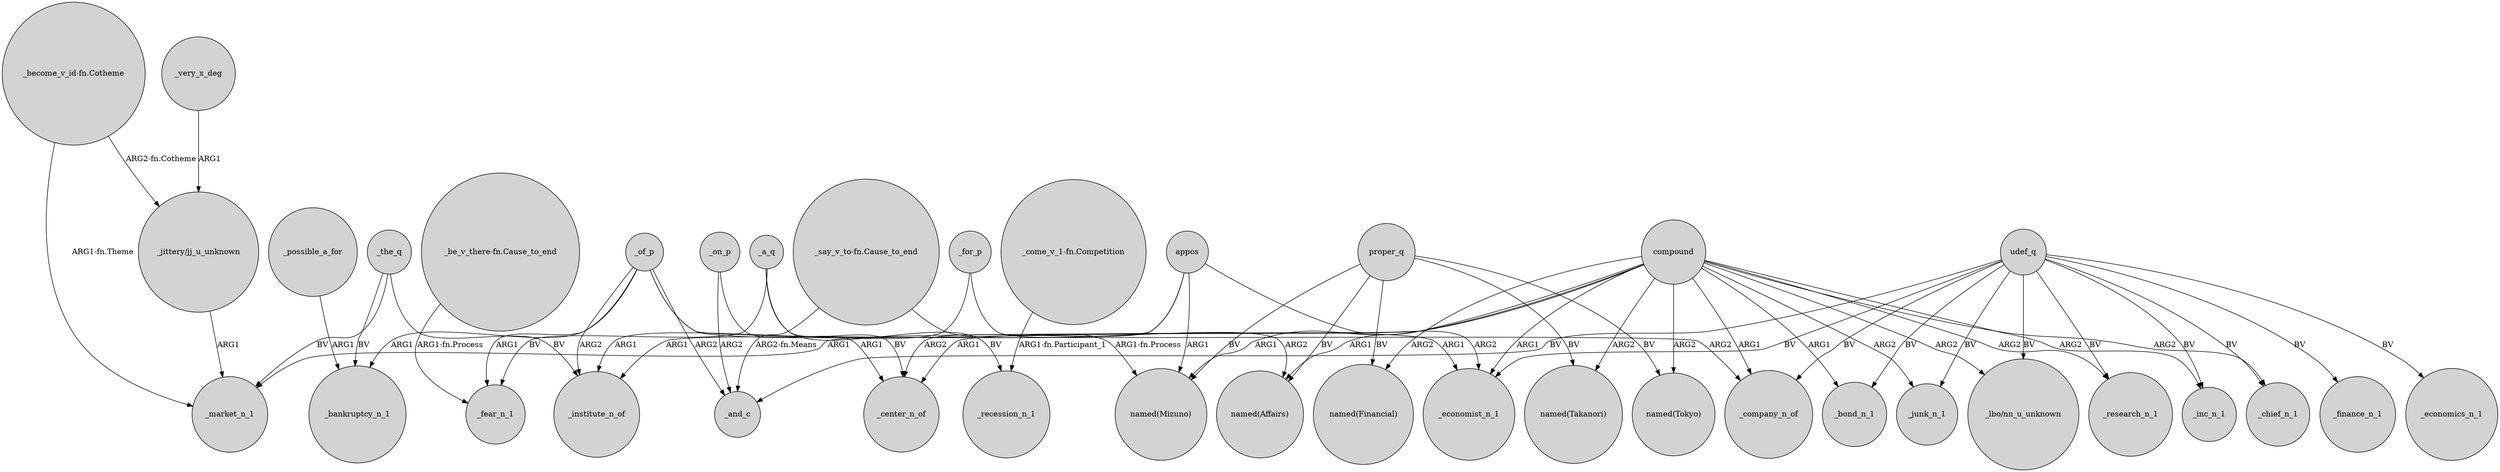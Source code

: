 digraph {
	node [shape=circle style=filled]
	_possible_a_for -> _bankruptcy_n_1 [label=ARG1]
	"_jittery/jj_u_unknown" -> _market_n_1 [label=ARG1]
	_the_q -> _bankruptcy_n_1 [label=BV]
	_of_p -> _and_c [label=ARG2]
	compound -> _chief_n_1 [label=ARG2]
	udef_q -> _finance_n_1 [label=BV]
	"_say_v_to-fn.Cause_to_end" -> _and_c [label="ARG2-fn.Means"]
	proper_q -> "named(Takanori)" [label=BV]
	udef_q -> _bond_n_1 [label=BV]
	"_say_v_to-fn.Cause_to_end" -> "named(Mizuno)" [label="ARG1-fn.Process"]
	"_be_v_there-fn.Cause_to_end" -> _fear_n_1 [label="ARG1-fn.Process"]
	compound -> _center_n_of [label=ARG1]
	_for_p -> "named(Affairs)" [label=ARG2]
	udef_q -> _economics_n_1 [label=BV]
	udef_q -> _chief_n_1 [label=BV]
	compound -> _bond_n_1 [label=ARG1]
	proper_q -> "named(Affairs)" [label=BV]
	compound -> _company_n_of [label=ARG1]
	compound -> _junk_n_1 [label=ARG2]
	appos -> _center_n_of [label=ARG2]
	compound -> "named(Financial)" [label=ARG2]
	appos -> _institute_n_of [label=ARG1]
	compound -> "named(Tokyo)" [label=ARG2]
	compound -> "_lbo/nn_u_unknown" [label=ARG2]
	appos -> _economist_n_1 [label=ARG2]
	compound -> _economist_n_1 [label=ARG1]
	compound -> "named(Takanori)" [label=ARG2]
	"_become_v_id-fn.Cotheme" -> "_jittery/jj_u_unknown" [label="ARG2-fn.Cotheme"]
	_the_q -> _market_n_1 [label=BV]
	compound -> _research_n_1 [label=ARG2]
	_a_q -> _center_n_of [label=BV]
	"_come_v_1-fn.Competition" -> _recession_n_1 [label="ARG1-fn.Participant_1"]
	_of_p -> _fear_n_1 [label=ARG1]
	udef_q -> _and_c [label=BV]
	_a_q -> _fear_n_1 [label=BV]
	udef_q -> _inc_n_1 [label=BV]
	_for_p -> _institute_n_of [label=ARG1]
	"_become_v_id-fn.Cotheme" -> _market_n_1 [label="ARG1-fn.Theme"]
	compound -> _inc_n_1 [label=ARG2]
	_very_x_deg -> "_jittery/jj_u_unknown" [label=ARG1]
	_on_p -> _and_c [label=ARG2]
	_the_q -> _institute_n_of [label=BV]
	_a_q -> _recession_n_1 [label=BV]
	_on_p -> _center_n_of [label=ARG1]
	appos -> "named(Mizuno)" [label=ARG1]
	compound -> "named(Affairs)" [label=ARG1]
	udef_q -> _company_n_of [label=BV]
	proper_q -> "named(Financial)" [label=BV]
	udef_q -> _research_n_1 [label=BV]
	_of_p -> _institute_n_of [label=ARG2]
	udef_q -> "_lbo/nn_u_unknown" [label=BV]
	_of_p -> _company_n_of [label=ARG2]
	proper_q -> "named(Tokyo)" [label=BV]
	_of_p -> _bankruptcy_n_1 [label=ARG1]
	udef_q -> _junk_n_1 [label=BV]
	compound -> "named(Mizuno)" [label=ARG1]
	_of_p -> _economist_n_1 [label=ARG1]
	udef_q -> _economist_n_1 [label=BV]
	compound -> _market_n_1 [label=ARG1]
	proper_q -> "named(Mizuno)" [label=BV]
}
